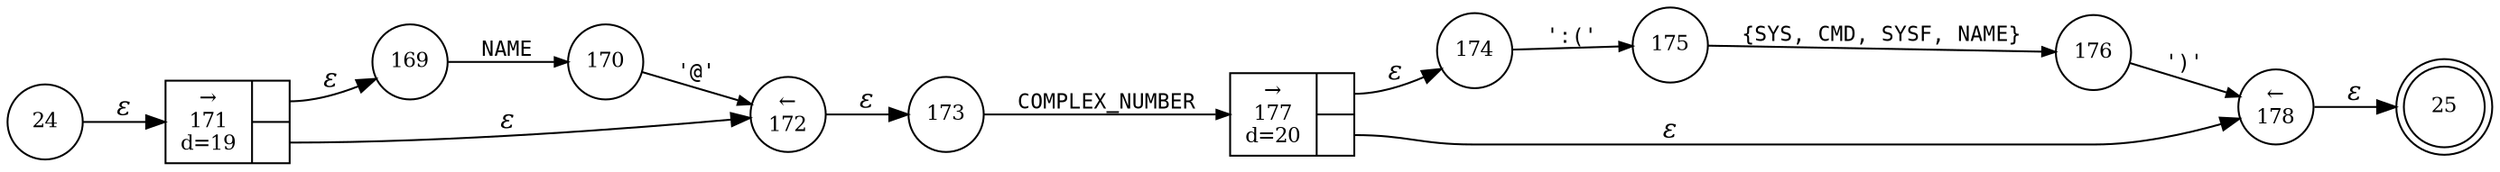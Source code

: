 digraph ATN {
rankdir=LR;
s25[fontsize=11, label="25", shape=doublecircle, fixedsize=true, width=.6];
s176[fontsize=11,label="176", shape=circle, fixedsize=true, width=.55, peripheries=1];
s177[fontsize=11,label="{&rarr;\n177\nd=20|{<p0>|<p1>}}", shape=record, fixedsize=false, peripheries=1];
s178[fontsize=11,label="&larr;\n178", shape=circle, fixedsize=true, width=.55, peripheries=1];
s24[fontsize=11,label="24", shape=circle, fixedsize=true, width=.55, peripheries=1];
s169[fontsize=11,label="169", shape=circle, fixedsize=true, width=.55, peripheries=1];
s170[fontsize=11,label="170", shape=circle, fixedsize=true, width=.55, peripheries=1];
s171[fontsize=11,label="{&rarr;\n171\nd=19|{<p0>|<p1>}}", shape=record, fixedsize=false, peripheries=1];
s172[fontsize=11,label="&larr;\n172", shape=circle, fixedsize=true, width=.55, peripheries=1];
s173[fontsize=11,label="173", shape=circle, fixedsize=true, width=.55, peripheries=1];
s174[fontsize=11,label="174", shape=circle, fixedsize=true, width=.55, peripheries=1];
s175[fontsize=11,label="175", shape=circle, fixedsize=true, width=.55, peripheries=1];
s24 -> s171 [fontname="Times-Italic", label="&epsilon;"];
s171:p0 -> s169 [fontname="Times-Italic", label="&epsilon;"];
s171:p1 -> s172 [fontname="Times-Italic", label="&epsilon;"];
s169 -> s170 [fontsize=11, fontname="Courier", arrowsize=.7, label = "NAME", arrowhead = normal];
s172 -> s173 [fontname="Times-Italic", label="&epsilon;"];
s170 -> s172 [fontsize=11, fontname="Courier", arrowsize=.7, label = "'@'", arrowhead = normal];
s173 -> s177 [fontsize=11, fontname="Courier", arrowsize=.7, label = "COMPLEX_NUMBER", arrowhead = normal];
s177:p0 -> s174 [fontname="Times-Italic", label="&epsilon;"];
s177:p1 -> s178 [fontname="Times-Italic", label="&epsilon;"];
s174 -> s175 [fontsize=11, fontname="Courier", arrowsize=.7, label = "':('", arrowhead = normal];
s178 -> s25 [fontname="Times-Italic", label="&epsilon;"];
s175 -> s176 [fontsize=11, fontname="Courier", arrowsize=.7, label = "{SYS, CMD, SYSF, NAME}", arrowhead = normal];
s176 -> s178 [fontsize=11, fontname="Courier", arrowsize=.7, label = "')'", arrowhead = normal];
}